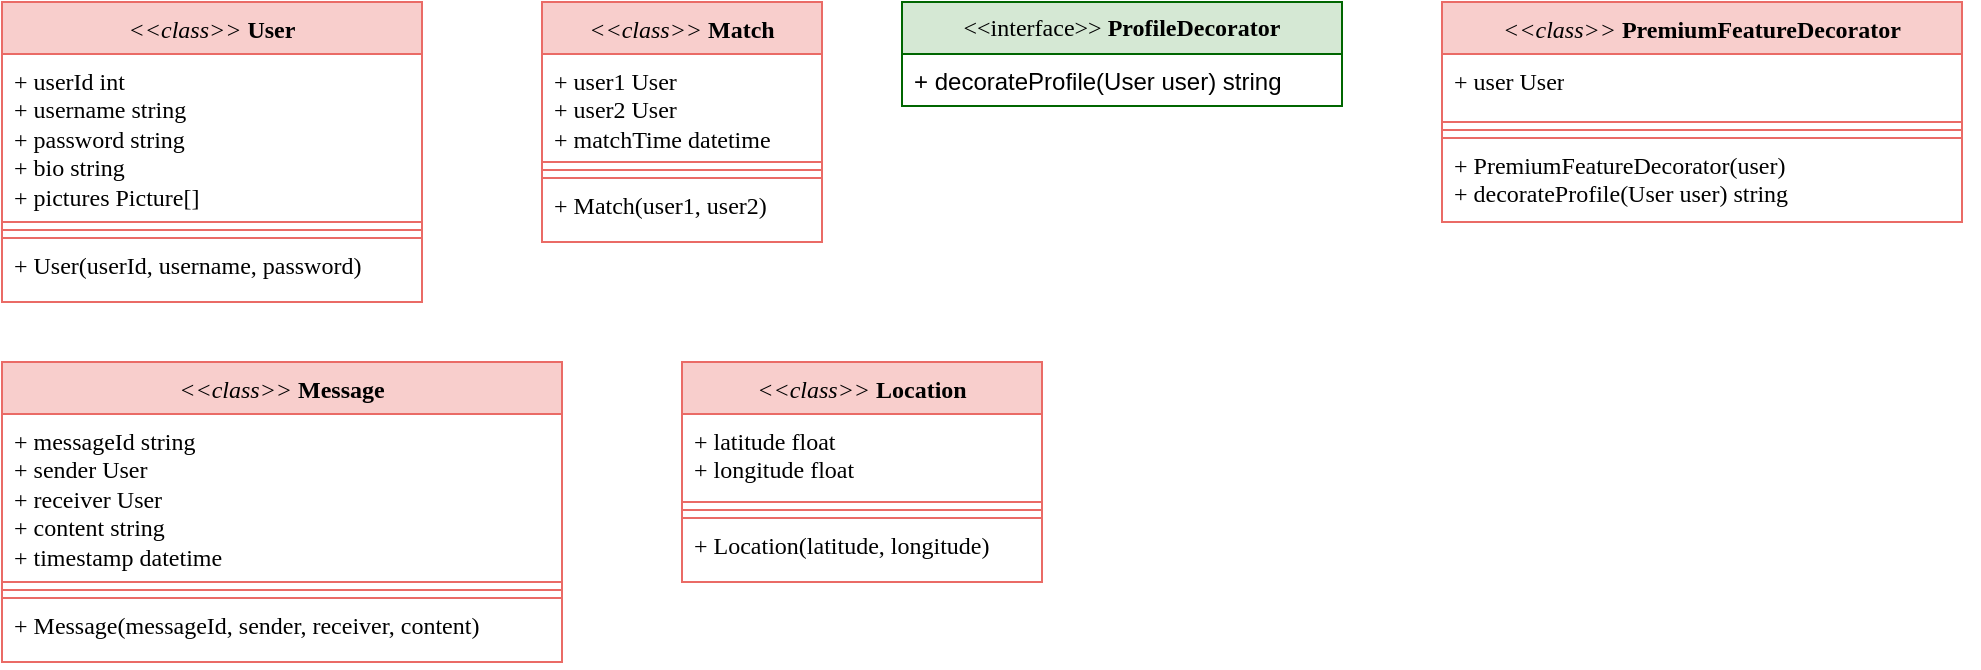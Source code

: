 <mxfile version="22.1.16" type="device">
  <diagram id="3-3kzfiC7YNw6d_4jGl_" name="Page-1">
    <mxGraphModel dx="1322" dy="683" grid="1" gridSize="10" guides="1" tooltips="1" connect="1" arrows="1" fold="1" page="1" pageScale="1" pageWidth="850" pageHeight="1100" math="0" shadow="0">
      <root>
        <mxCell id="0" />
        <mxCell id="1" parent="0" />
        <mxCell id="2gKUHg_WGO1C208xby1W-1" value="&lt;span style=&quot;font-weight: normal;&quot;&gt;&lt;i&gt;&amp;lt;&amp;lt;class&amp;gt;&amp;gt;&lt;/i&gt;&lt;/span&gt; User" style="swimlane;fontStyle=1;align=center;verticalAlign=top;childLayout=stackLayout;horizontal=1;startSize=26;horizontalStack=0;resizeParent=1;resizeParentMax=0;resizeLast=0;collapsible=1;marginBottom=0;whiteSpace=wrap;html=1;fontFamily=Tahoma;fillColor=#f8cecc;strokeColor=#EA6B66;" vertex="1" parent="1">
          <mxGeometry x="120" y="370" width="210" height="150" as="geometry">
            <mxRectangle x="120" y="370" width="70" height="30" as="alternateBounds" />
          </mxGeometry>
        </mxCell>
        <mxCell id="2gKUHg_WGO1C208xby1W-2" value="+ userId int&lt;br&gt;+ username string&lt;br&gt;+ password string&lt;br&gt;+ bio string&lt;br&gt;+ pictures Picture[]" style="text;strokeColor=#EA6B66;fillColor=none;align=left;verticalAlign=top;spacingLeft=4;spacingRight=4;overflow=hidden;rotatable=0;points=[[0,0.5],[1,0.5]];portConstraint=eastwest;whiteSpace=wrap;html=1;fontFamily=Tahoma;" vertex="1" parent="2gKUHg_WGO1C208xby1W-1">
          <mxGeometry y="26" width="210" height="84" as="geometry" />
        </mxCell>
        <mxCell id="2gKUHg_WGO1C208xby1W-3" value="" style="line;strokeWidth=1;fillColor=none;align=left;verticalAlign=middle;spacingTop=-1;spacingLeft=3;spacingRight=3;rotatable=0;labelPosition=right;points=[];portConstraint=eastwest;strokeColor=#EA6B66;fontFamily=Tahoma;" vertex="1" parent="2gKUHg_WGO1C208xby1W-1">
          <mxGeometry y="110" width="210" height="8" as="geometry" />
        </mxCell>
        <mxCell id="2gKUHg_WGO1C208xby1W-4" value="+ User(userId, username, password)&lt;br&gt;" style="text;strokeColor=#EA6B66;fillColor=none;align=left;verticalAlign=top;spacingLeft=4;spacingRight=4;overflow=hidden;rotatable=0;points=[[0,0.5],[1,0.5]];portConstraint=eastwest;whiteSpace=wrap;html=1;fontFamily=Tahoma;" vertex="1" parent="2gKUHg_WGO1C208xby1W-1">
          <mxGeometry y="118" width="210" height="32" as="geometry" />
        </mxCell>
        <mxCell id="2gKUHg_WGO1C208xby1W-5" value="&lt;i style=&quot;border-color: var(--border-color); font-weight: 400;&quot;&gt;&amp;lt;&amp;lt;class&amp;gt;&amp;gt;&amp;nbsp;&lt;/i&gt;Match" style="swimlane;fontStyle=1;align=center;verticalAlign=top;childLayout=stackLayout;horizontal=1;startSize=26;horizontalStack=0;resizeParent=1;resizeParentMax=0;resizeLast=0;collapsible=1;marginBottom=0;whiteSpace=wrap;html=1;fontFamily=Tahoma;fillColor=#f8cecc;strokeColor=#EA6B66;" vertex="1" parent="1">
          <mxGeometry x="390" y="370" width="140" height="120" as="geometry">
            <mxRectangle x="120" y="370" width="70" height="30" as="alternateBounds" />
          </mxGeometry>
        </mxCell>
        <mxCell id="2gKUHg_WGO1C208xby1W-6" value="+ user1 User&lt;br&gt;+ user2 User&lt;br&gt;+ matchTime datetime" style="text;strokeColor=#EA6B66;fillColor=none;align=left;verticalAlign=top;spacingLeft=4;spacingRight=4;overflow=hidden;rotatable=0;points=[[0,0.5],[1,0.5]];portConstraint=eastwest;whiteSpace=wrap;html=1;fontFamily=Tahoma;" vertex="1" parent="2gKUHg_WGO1C208xby1W-5">
          <mxGeometry y="26" width="140" height="54" as="geometry" />
        </mxCell>
        <mxCell id="2gKUHg_WGO1C208xby1W-7" value="" style="line;strokeWidth=1;fillColor=none;align=left;verticalAlign=middle;spacingTop=-1;spacingLeft=3;spacingRight=3;rotatable=0;labelPosition=right;points=[];portConstraint=eastwest;strokeColor=#EA6B66;fontFamily=Tahoma;" vertex="1" parent="2gKUHg_WGO1C208xby1W-5">
          <mxGeometry y="80" width="140" height="8" as="geometry" />
        </mxCell>
        <mxCell id="2gKUHg_WGO1C208xby1W-8" value="+ Match(user1, user2)" style="text;strokeColor=#EA6B66;fillColor=none;align=left;verticalAlign=top;spacingLeft=4;spacingRight=4;overflow=hidden;rotatable=0;points=[[0,0.5],[1,0.5]];portConstraint=eastwest;whiteSpace=wrap;html=1;fontFamily=Tahoma;" vertex="1" parent="2gKUHg_WGO1C208xby1W-5">
          <mxGeometry y="88" width="140" height="32" as="geometry" />
        </mxCell>
        <mxCell id="2gKUHg_WGO1C208xby1W-9" value="&lt;i style=&quot;border-color: var(--border-color); font-weight: 400;&quot;&gt;&amp;lt;&amp;lt;class&amp;gt;&amp;gt;&lt;/i&gt;&lt;span style=&quot;font-weight: normal;&quot;&gt;&amp;nbsp;&lt;/span&gt;Message" style="swimlane;fontStyle=1;align=center;verticalAlign=top;childLayout=stackLayout;horizontal=1;startSize=26;horizontalStack=0;resizeParent=1;resizeParentMax=0;resizeLast=0;collapsible=1;marginBottom=0;whiteSpace=wrap;html=1;fontFamily=Tahoma;fillColor=#f8cecc;strokeColor=#EA6B66;" vertex="1" parent="1">
          <mxGeometry x="120" y="550" width="280" height="150" as="geometry">
            <mxRectangle x="120" y="370" width="70" height="30" as="alternateBounds" />
          </mxGeometry>
        </mxCell>
        <mxCell id="2gKUHg_WGO1C208xby1W-10" value="+ messageId string&lt;br&gt;+ sender User&lt;br&gt;+ receiver User&lt;br&gt;+ content string&lt;br&gt;+ timestamp datetime" style="text;strokeColor=#EA6B66;fillColor=none;align=left;verticalAlign=top;spacingLeft=4;spacingRight=4;overflow=hidden;rotatable=0;points=[[0,0.5],[1,0.5]];portConstraint=eastwest;whiteSpace=wrap;html=1;fontFamily=Tahoma;" vertex="1" parent="2gKUHg_WGO1C208xby1W-9">
          <mxGeometry y="26" width="280" height="84" as="geometry" />
        </mxCell>
        <mxCell id="2gKUHg_WGO1C208xby1W-11" value="" style="line;strokeWidth=1;fillColor=none;align=left;verticalAlign=middle;spacingTop=-1;spacingLeft=3;spacingRight=3;rotatable=0;labelPosition=right;points=[];portConstraint=eastwest;strokeColor=#EA6B66;fontFamily=Tahoma;" vertex="1" parent="2gKUHg_WGO1C208xby1W-9">
          <mxGeometry y="110" width="280" height="8" as="geometry" />
        </mxCell>
        <mxCell id="2gKUHg_WGO1C208xby1W-12" value="+ Message(messageId, sender, receiver, content)" style="text;strokeColor=#EA6B66;fillColor=none;align=left;verticalAlign=top;spacingLeft=4;spacingRight=4;overflow=hidden;rotatable=0;points=[[0,0.5],[1,0.5]];portConstraint=eastwest;whiteSpace=wrap;html=1;fontFamily=Tahoma;" vertex="1" parent="2gKUHg_WGO1C208xby1W-9">
          <mxGeometry y="118" width="280" height="32" as="geometry" />
        </mxCell>
        <mxCell id="2gKUHg_WGO1C208xby1W-13" value="&lt;i style=&quot;border-color: var(--border-color); font-weight: 400;&quot;&gt;&amp;lt;&amp;lt;class&amp;gt;&amp;gt;&amp;nbsp;&lt;/i&gt;Location" style="swimlane;fontStyle=1;align=center;verticalAlign=top;childLayout=stackLayout;horizontal=1;startSize=26;horizontalStack=0;resizeParent=1;resizeParentMax=0;resizeLast=0;collapsible=1;marginBottom=0;whiteSpace=wrap;html=1;fontFamily=Tahoma;fillColor=#f8cecc;strokeColor=#EA6B66;" vertex="1" parent="1">
          <mxGeometry x="460" y="550" width="180" height="110" as="geometry">
            <mxRectangle x="120" y="370" width="70" height="30" as="alternateBounds" />
          </mxGeometry>
        </mxCell>
        <mxCell id="2gKUHg_WGO1C208xby1W-14" value="+ latitude float&lt;br&gt;+ longitude float" style="text;strokeColor=#EA6B66;fillColor=none;align=left;verticalAlign=top;spacingLeft=4;spacingRight=4;overflow=hidden;rotatable=0;points=[[0,0.5],[1,0.5]];portConstraint=eastwest;whiteSpace=wrap;html=1;fontFamily=Tahoma;" vertex="1" parent="2gKUHg_WGO1C208xby1W-13">
          <mxGeometry y="26" width="180" height="44" as="geometry" />
        </mxCell>
        <mxCell id="2gKUHg_WGO1C208xby1W-15" value="" style="line;strokeWidth=1;fillColor=none;align=left;verticalAlign=middle;spacingTop=-1;spacingLeft=3;spacingRight=3;rotatable=0;labelPosition=right;points=[];portConstraint=eastwest;strokeColor=#EA6B66;fontFamily=Tahoma;" vertex="1" parent="2gKUHg_WGO1C208xby1W-13">
          <mxGeometry y="70" width="180" height="8" as="geometry" />
        </mxCell>
        <mxCell id="2gKUHg_WGO1C208xby1W-16" value="+&amp;nbsp;Location(latitude, longitude)" style="text;strokeColor=#EA6B66;fillColor=none;align=left;verticalAlign=top;spacingLeft=4;spacingRight=4;overflow=hidden;rotatable=0;points=[[0,0.5],[1,0.5]];portConstraint=eastwest;whiteSpace=wrap;html=1;fontFamily=Tahoma;" vertex="1" parent="2gKUHg_WGO1C208xby1W-13">
          <mxGeometry y="78" width="180" height="32" as="geometry" />
        </mxCell>
        <mxCell id="2gKUHg_WGO1C208xby1W-17" value="&amp;lt;&amp;lt;interface&amp;gt;&amp;gt; &lt;b&gt;ProfileDecorator&lt;/b&gt;" style="swimlane;fontStyle=0;childLayout=stackLayout;horizontal=1;startSize=26;fillColor=#d5e8d4;horizontalStack=0;resizeParent=1;resizeParentMax=0;resizeLast=0;collapsible=1;marginBottom=0;whiteSpace=wrap;html=1;fontFamily=Tahoma;strokeColor=#006600;" vertex="1" parent="1">
          <mxGeometry x="570" y="370" width="220" height="52" as="geometry" />
        </mxCell>
        <mxCell id="2gKUHg_WGO1C208xby1W-18" value="+ decorateProfile(User user) string" style="text;strokeColor=#006600;fillColor=none;align=left;verticalAlign=top;spacingLeft=4;spacingRight=4;overflow=hidden;rotatable=0;points=[[0,0.5],[1,0.5]];portConstraint=eastwest;whiteSpace=wrap;html=1;" vertex="1" parent="2gKUHg_WGO1C208xby1W-17">
          <mxGeometry y="26" width="220" height="26" as="geometry" />
        </mxCell>
        <mxCell id="2gKUHg_WGO1C208xby1W-21" value="&lt;i style=&quot;border-color: var(--border-color); font-weight: 400;&quot;&gt;&amp;lt;&amp;lt;class&amp;gt;&amp;gt;&amp;nbsp;&lt;/i&gt;PremiumFeatureDecorator" style="swimlane;fontStyle=1;align=center;verticalAlign=top;childLayout=stackLayout;horizontal=1;startSize=26;horizontalStack=0;resizeParent=1;resizeParentMax=0;resizeLast=0;collapsible=1;marginBottom=0;whiteSpace=wrap;html=1;fontFamily=Tahoma;fillColor=#f8cecc;strokeColor=#EA6B66;" vertex="1" parent="1">
          <mxGeometry x="840" y="370" width="260" height="110" as="geometry">
            <mxRectangle x="120" y="370" width="70" height="30" as="alternateBounds" />
          </mxGeometry>
        </mxCell>
        <mxCell id="2gKUHg_WGO1C208xby1W-22" value="+ user User" style="text;strokeColor=#EA6B66;fillColor=none;align=left;verticalAlign=top;spacingLeft=4;spacingRight=4;overflow=hidden;rotatable=0;points=[[0,0.5],[1,0.5]];portConstraint=eastwest;whiteSpace=wrap;html=1;fontFamily=Tahoma;" vertex="1" parent="2gKUHg_WGO1C208xby1W-21">
          <mxGeometry y="26" width="260" height="34" as="geometry" />
        </mxCell>
        <mxCell id="2gKUHg_WGO1C208xby1W-23" value="" style="line;strokeWidth=1;fillColor=none;align=left;verticalAlign=middle;spacingTop=-1;spacingLeft=3;spacingRight=3;rotatable=0;labelPosition=right;points=[];portConstraint=eastwest;strokeColor=#EA6B66;fontFamily=Tahoma;" vertex="1" parent="2gKUHg_WGO1C208xby1W-21">
          <mxGeometry y="60" width="260" height="8" as="geometry" />
        </mxCell>
        <mxCell id="2gKUHg_WGO1C208xby1W-24" value="+ PremiumFeatureDecorator(user)&lt;br&gt;+&amp;nbsp;decorateProfile(User user) string" style="text;strokeColor=#EA6B66;fillColor=none;align=left;verticalAlign=top;spacingLeft=4;spacingRight=4;overflow=hidden;rotatable=0;points=[[0,0.5],[1,0.5]];portConstraint=eastwest;whiteSpace=wrap;html=1;fontFamily=Tahoma;" vertex="1" parent="2gKUHg_WGO1C208xby1W-21">
          <mxGeometry y="68" width="260" height="42" as="geometry" />
        </mxCell>
        <mxCell id="2gKUHg_WGO1C208xby1W-25" style="edgeStyle=orthogonalEdgeStyle;rounded=0;orthogonalLoop=1;jettySize=auto;html=1;exitX=1;exitY=0.5;exitDx=0;exitDy=0;" edge="1" parent="2gKUHg_WGO1C208xby1W-21" source="2gKUHg_WGO1C208xby1W-22" target="2gKUHg_WGO1C208xby1W-22">
          <mxGeometry relative="1" as="geometry" />
        </mxCell>
      </root>
    </mxGraphModel>
  </diagram>
</mxfile>
